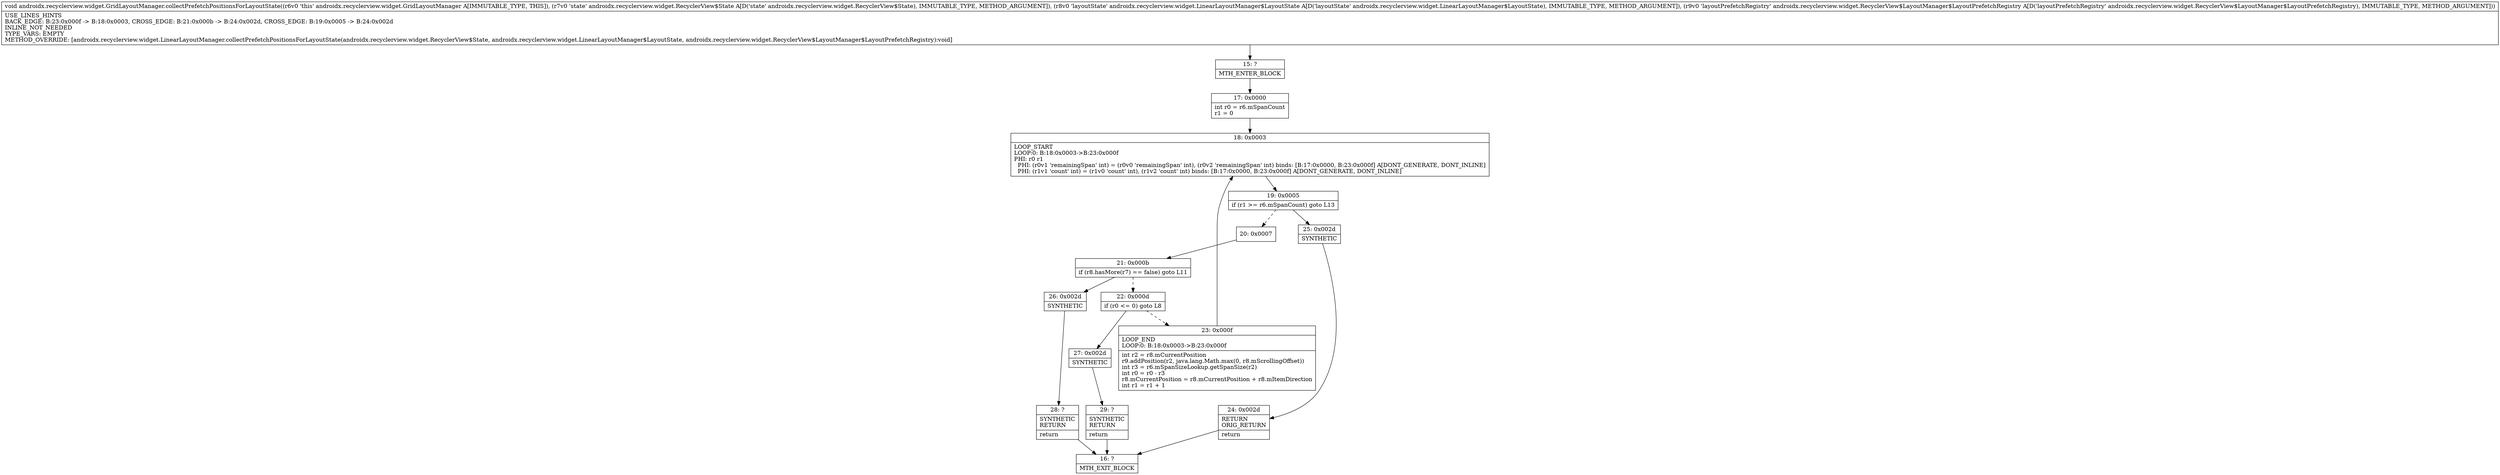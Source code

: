 digraph "CFG forandroidx.recyclerview.widget.GridLayoutManager.collectPrefetchPositionsForLayoutState(Landroidx\/recyclerview\/widget\/RecyclerView$State;Landroidx\/recyclerview\/widget\/LinearLayoutManager$LayoutState;Landroidx\/recyclerview\/widget\/RecyclerView$LayoutManager$LayoutPrefetchRegistry;)V" {
Node_15 [shape=record,label="{15\:\ ?|MTH_ENTER_BLOCK\l}"];
Node_17 [shape=record,label="{17\:\ 0x0000|int r0 = r6.mSpanCount\lr1 = 0\l}"];
Node_18 [shape=record,label="{18\:\ 0x0003|LOOP_START\lLOOP:0: B:18:0x0003\-\>B:23:0x000f\lPHI: r0 r1 \l  PHI: (r0v1 'remainingSpan' int) = (r0v0 'remainingSpan' int), (r0v2 'remainingSpan' int) binds: [B:17:0x0000, B:23:0x000f] A[DONT_GENERATE, DONT_INLINE]\l  PHI: (r1v1 'count' int) = (r1v0 'count' int), (r1v2 'count' int) binds: [B:17:0x0000, B:23:0x000f] A[DONT_GENERATE, DONT_INLINE]\l}"];
Node_19 [shape=record,label="{19\:\ 0x0005|if (r1 \>= r6.mSpanCount) goto L13\l}"];
Node_20 [shape=record,label="{20\:\ 0x0007}"];
Node_21 [shape=record,label="{21\:\ 0x000b|if (r8.hasMore(r7) == false) goto L11\l}"];
Node_22 [shape=record,label="{22\:\ 0x000d|if (r0 \<= 0) goto L8\l}"];
Node_23 [shape=record,label="{23\:\ 0x000f|LOOP_END\lLOOP:0: B:18:0x0003\-\>B:23:0x000f\l|int r2 = r8.mCurrentPosition\lr9.addPosition(r2, java.lang.Math.max(0, r8.mScrollingOffset))\lint r3 = r6.mSpanSizeLookup.getSpanSize(r2)\lint r0 = r0 \- r3\lr8.mCurrentPosition = r8.mCurrentPosition + r8.mItemDirection\lint r1 = r1 + 1\l}"];
Node_27 [shape=record,label="{27\:\ 0x002d|SYNTHETIC\l}"];
Node_29 [shape=record,label="{29\:\ ?|SYNTHETIC\lRETURN\l|return\l}"];
Node_16 [shape=record,label="{16\:\ ?|MTH_EXIT_BLOCK\l}"];
Node_26 [shape=record,label="{26\:\ 0x002d|SYNTHETIC\l}"];
Node_28 [shape=record,label="{28\:\ ?|SYNTHETIC\lRETURN\l|return\l}"];
Node_25 [shape=record,label="{25\:\ 0x002d|SYNTHETIC\l}"];
Node_24 [shape=record,label="{24\:\ 0x002d|RETURN\lORIG_RETURN\l|return\l}"];
MethodNode[shape=record,label="{void androidx.recyclerview.widget.GridLayoutManager.collectPrefetchPositionsForLayoutState((r6v0 'this' androidx.recyclerview.widget.GridLayoutManager A[IMMUTABLE_TYPE, THIS]), (r7v0 'state' androidx.recyclerview.widget.RecyclerView$State A[D('state' androidx.recyclerview.widget.RecyclerView$State), IMMUTABLE_TYPE, METHOD_ARGUMENT]), (r8v0 'layoutState' androidx.recyclerview.widget.LinearLayoutManager$LayoutState A[D('layoutState' androidx.recyclerview.widget.LinearLayoutManager$LayoutState), IMMUTABLE_TYPE, METHOD_ARGUMENT]), (r9v0 'layoutPrefetchRegistry' androidx.recyclerview.widget.RecyclerView$LayoutManager$LayoutPrefetchRegistry A[D('layoutPrefetchRegistry' androidx.recyclerview.widget.RecyclerView$LayoutManager$LayoutPrefetchRegistry), IMMUTABLE_TYPE, METHOD_ARGUMENT]))  | USE_LINES_HINTS\lBACK_EDGE: B:23:0x000f \-\> B:18:0x0003, CROSS_EDGE: B:21:0x000b \-\> B:24:0x002d, CROSS_EDGE: B:19:0x0005 \-\> B:24:0x002d\lINLINE_NOT_NEEDED\lTYPE_VARS: EMPTY\lMETHOD_OVERRIDE: [androidx.recyclerview.widget.LinearLayoutManager.collectPrefetchPositionsForLayoutState(androidx.recyclerview.widget.RecyclerView$State, androidx.recyclerview.widget.LinearLayoutManager$LayoutState, androidx.recyclerview.widget.RecyclerView$LayoutManager$LayoutPrefetchRegistry):void]\l}"];
MethodNode -> Node_15;Node_15 -> Node_17;
Node_17 -> Node_18;
Node_18 -> Node_19;
Node_19 -> Node_20[style=dashed];
Node_19 -> Node_25;
Node_20 -> Node_21;
Node_21 -> Node_22[style=dashed];
Node_21 -> Node_26;
Node_22 -> Node_23[style=dashed];
Node_22 -> Node_27;
Node_23 -> Node_18;
Node_27 -> Node_29;
Node_29 -> Node_16;
Node_26 -> Node_28;
Node_28 -> Node_16;
Node_25 -> Node_24;
Node_24 -> Node_16;
}

